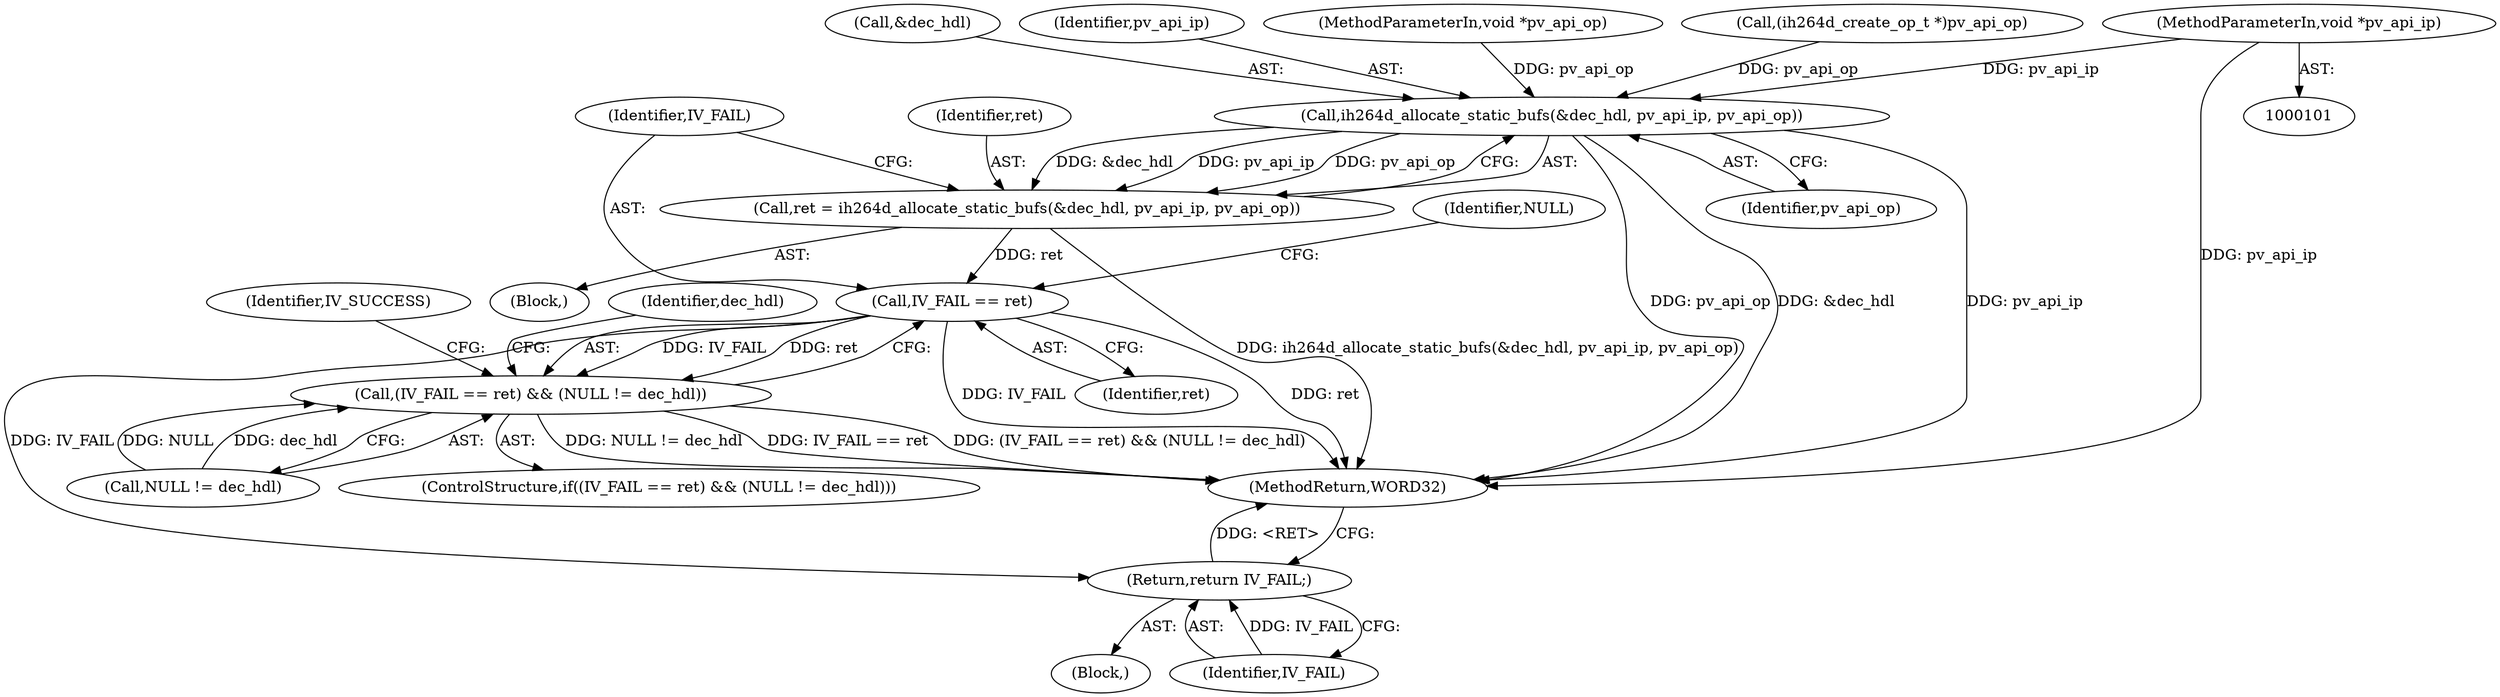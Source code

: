 digraph "0_Android_5acaa6fc86c73a750e5f4900c4e2d44bf22f683a@pointer" {
"1000103" [label="(MethodParameterIn,void *pv_api_ip)"];
"1000122" [label="(Call,ih264d_allocate_static_bufs(&dec_hdl, pv_api_ip, pv_api_op))"];
"1000120" [label="(Call,ret = ih264d_allocate_static_bufs(&dec_hdl, pv_api_ip, pv_api_op))"];
"1000129" [label="(Call,IV_FAIL == ret)"];
"1000128" [label="(Call,(IV_FAIL == ret) && (NULL != dec_hdl))"];
"1000154" [label="(Return,return IV_FAIL;)"];
"1000121" [label="(Identifier,ret)"];
"1000104" [label="(MethodParameterIn,void *pv_api_op)"];
"1000110" [label="(Call,(ih264d_create_op_t *)pv_api_op)"];
"1000126" [label="(Identifier,pv_api_op)"];
"1000157" [label="(Identifier,IV_SUCCESS)"];
"1000158" [label="(MethodReturn,WORD32)"];
"1000132" [label="(Call,NULL != dec_hdl)"];
"1000130" [label="(Identifier,IV_FAIL)"];
"1000103" [label="(MethodParameterIn,void *pv_api_ip)"];
"1000105" [label="(Block,)"];
"1000122" [label="(Call,ih264d_allocate_static_bufs(&dec_hdl, pv_api_ip, pv_api_op))"];
"1000129" [label="(Call,IV_FAIL == ret)"];
"1000131" [label="(Identifier,ret)"];
"1000137" [label="(Identifier,dec_hdl)"];
"1000135" [label="(Block,)"];
"1000133" [label="(Identifier,NULL)"];
"1000120" [label="(Call,ret = ih264d_allocate_static_bufs(&dec_hdl, pv_api_ip, pv_api_op))"];
"1000127" [label="(ControlStructure,if((IV_FAIL == ret) && (NULL != dec_hdl)))"];
"1000154" [label="(Return,return IV_FAIL;)"];
"1000155" [label="(Identifier,IV_FAIL)"];
"1000123" [label="(Call,&dec_hdl)"];
"1000125" [label="(Identifier,pv_api_ip)"];
"1000128" [label="(Call,(IV_FAIL == ret) && (NULL != dec_hdl))"];
"1000103" -> "1000101"  [label="AST: "];
"1000103" -> "1000158"  [label="DDG: pv_api_ip"];
"1000103" -> "1000122"  [label="DDG: pv_api_ip"];
"1000122" -> "1000120"  [label="AST: "];
"1000122" -> "1000126"  [label="CFG: "];
"1000123" -> "1000122"  [label="AST: "];
"1000125" -> "1000122"  [label="AST: "];
"1000126" -> "1000122"  [label="AST: "];
"1000120" -> "1000122"  [label="CFG: "];
"1000122" -> "1000158"  [label="DDG: pv_api_ip"];
"1000122" -> "1000158"  [label="DDG: pv_api_op"];
"1000122" -> "1000158"  [label="DDG: &dec_hdl"];
"1000122" -> "1000120"  [label="DDG: &dec_hdl"];
"1000122" -> "1000120"  [label="DDG: pv_api_ip"];
"1000122" -> "1000120"  [label="DDG: pv_api_op"];
"1000110" -> "1000122"  [label="DDG: pv_api_op"];
"1000104" -> "1000122"  [label="DDG: pv_api_op"];
"1000120" -> "1000105"  [label="AST: "];
"1000121" -> "1000120"  [label="AST: "];
"1000130" -> "1000120"  [label="CFG: "];
"1000120" -> "1000158"  [label="DDG: ih264d_allocate_static_bufs(&dec_hdl, pv_api_ip, pv_api_op)"];
"1000120" -> "1000129"  [label="DDG: ret"];
"1000129" -> "1000128"  [label="AST: "];
"1000129" -> "1000131"  [label="CFG: "];
"1000130" -> "1000129"  [label="AST: "];
"1000131" -> "1000129"  [label="AST: "];
"1000133" -> "1000129"  [label="CFG: "];
"1000128" -> "1000129"  [label="CFG: "];
"1000129" -> "1000158"  [label="DDG: ret"];
"1000129" -> "1000158"  [label="DDG: IV_FAIL"];
"1000129" -> "1000128"  [label="DDG: IV_FAIL"];
"1000129" -> "1000128"  [label="DDG: ret"];
"1000129" -> "1000154"  [label="DDG: IV_FAIL"];
"1000128" -> "1000127"  [label="AST: "];
"1000128" -> "1000132"  [label="CFG: "];
"1000132" -> "1000128"  [label="AST: "];
"1000137" -> "1000128"  [label="CFG: "];
"1000157" -> "1000128"  [label="CFG: "];
"1000128" -> "1000158"  [label="DDG: NULL != dec_hdl"];
"1000128" -> "1000158"  [label="DDG: IV_FAIL == ret"];
"1000128" -> "1000158"  [label="DDG: (IV_FAIL == ret) && (NULL != dec_hdl)"];
"1000132" -> "1000128"  [label="DDG: NULL"];
"1000132" -> "1000128"  [label="DDG: dec_hdl"];
"1000154" -> "1000135"  [label="AST: "];
"1000154" -> "1000155"  [label="CFG: "];
"1000155" -> "1000154"  [label="AST: "];
"1000158" -> "1000154"  [label="CFG: "];
"1000154" -> "1000158"  [label="DDG: <RET>"];
"1000155" -> "1000154"  [label="DDG: IV_FAIL"];
}
